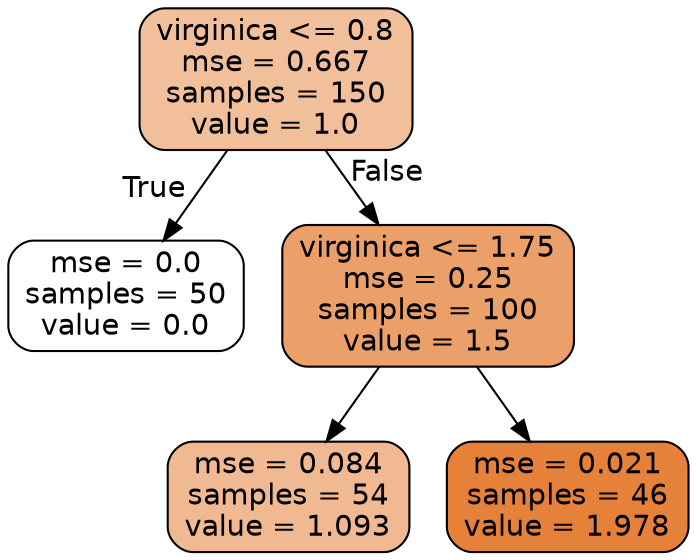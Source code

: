 digraph Tree {
node [shape=box, style="filled, rounded", color="black", fontname=helvetica] ;
edge [fontname=helvetica] ;
0 [label="virginica <= 0.8\nmse = 0.667\nsamples = 150\nvalue = 1.0", fillcolor="#f2bf9b"] ;
1 [label="mse = 0.0\nsamples = 50\nvalue = 0.0", fillcolor="#ffffff"] ;
0 -> 1 [labeldistance=2.5, labelangle=45, headlabel="True"] ;
2 [label="virginica <= 1.75\nmse = 0.25\nsamples = 100\nvalue = 1.5", fillcolor="#eb9f69"] ;
0 -> 2 [labeldistance=2.5, labelangle=-45, headlabel="False"] ;
3 [label="mse = 0.084\nsamples = 54\nvalue = 1.093", fillcolor="#f1b992"] ;
2 -> 3 ;
4 [label="mse = 0.021\nsamples = 46\nvalue = 1.978", fillcolor="#e58139"] ;
2 -> 4 ;
}